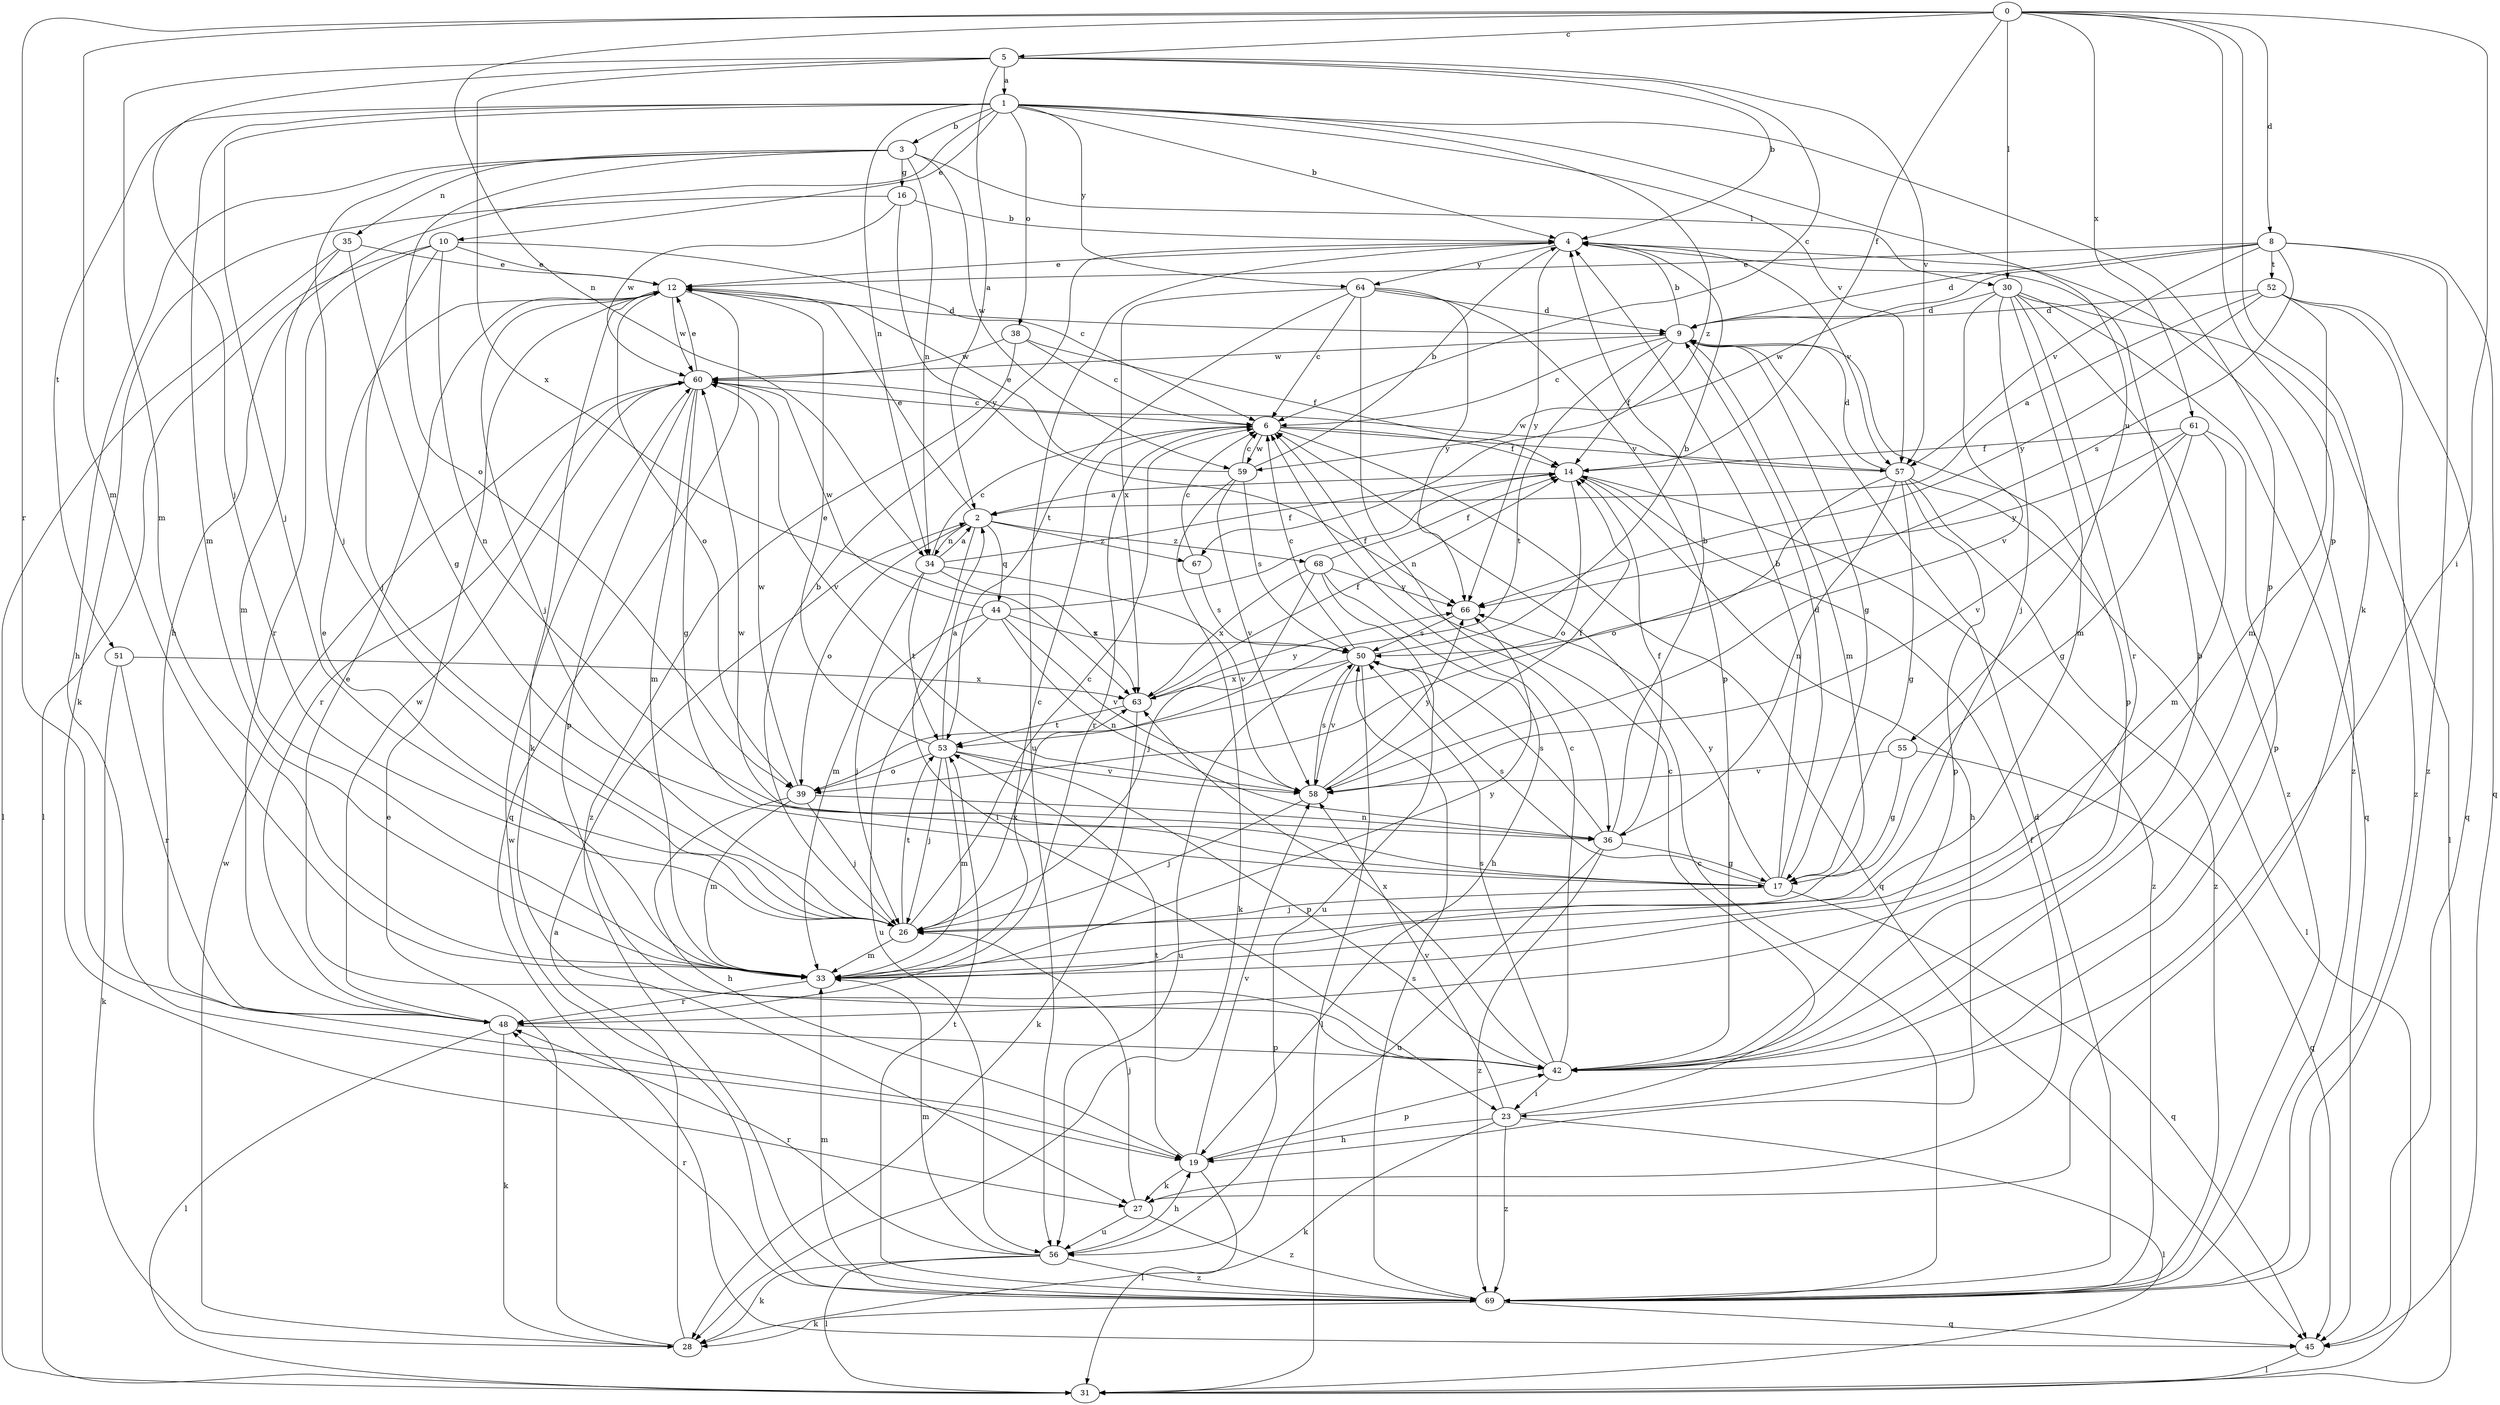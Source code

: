 strict digraph  {
0;
1;
2;
3;
4;
5;
6;
8;
9;
10;
12;
14;
16;
17;
19;
23;
26;
27;
28;
30;
31;
33;
34;
35;
36;
38;
39;
42;
44;
45;
48;
50;
51;
52;
53;
55;
56;
57;
58;
59;
60;
61;
63;
64;
66;
67;
68;
69;
0 -> 5  [label=c];
0 -> 8  [label=d];
0 -> 14  [label=f];
0 -> 23  [label=i];
0 -> 27  [label=k];
0 -> 30  [label=l];
0 -> 33  [label=m];
0 -> 34  [label=n];
0 -> 42  [label=p];
0 -> 48  [label=r];
0 -> 61  [label=x];
1 -> 3  [label=b];
1 -> 4  [label=b];
1 -> 10  [label=e];
1 -> 19  [label=h];
1 -> 26  [label=j];
1 -> 33  [label=m];
1 -> 34  [label=n];
1 -> 38  [label=o];
1 -> 42  [label=p];
1 -> 51  [label=t];
1 -> 55  [label=u];
1 -> 57  [label=v];
1 -> 64  [label=y];
1 -> 67  [label=z];
2 -> 12  [label=e];
2 -> 23  [label=i];
2 -> 34  [label=n];
2 -> 39  [label=o];
2 -> 44  [label=q];
2 -> 67  [label=z];
2 -> 68  [label=z];
3 -> 16  [label=g];
3 -> 19  [label=h];
3 -> 26  [label=j];
3 -> 30  [label=l];
3 -> 34  [label=n];
3 -> 35  [label=n];
3 -> 39  [label=o];
3 -> 59  [label=w];
4 -> 12  [label=e];
4 -> 56  [label=u];
4 -> 57  [label=v];
4 -> 64  [label=y];
4 -> 66  [label=y];
4 -> 69  [label=z];
5 -> 1  [label=a];
5 -> 2  [label=a];
5 -> 4  [label=b];
5 -> 6  [label=c];
5 -> 26  [label=j];
5 -> 33  [label=m];
5 -> 57  [label=v];
5 -> 63  [label=x];
6 -> 14  [label=f];
6 -> 45  [label=q];
6 -> 48  [label=r];
6 -> 57  [label=v];
6 -> 59  [label=w];
8 -> 9  [label=d];
8 -> 12  [label=e];
8 -> 45  [label=q];
8 -> 50  [label=s];
8 -> 52  [label=t];
8 -> 57  [label=v];
8 -> 59  [label=w];
8 -> 69  [label=z];
9 -> 4  [label=b];
9 -> 6  [label=c];
9 -> 14  [label=f];
9 -> 17  [label=g];
9 -> 33  [label=m];
9 -> 42  [label=p];
9 -> 53  [label=t];
9 -> 60  [label=w];
10 -> 6  [label=c];
10 -> 12  [label=e];
10 -> 26  [label=j];
10 -> 31  [label=l];
10 -> 36  [label=n];
10 -> 48  [label=r];
12 -> 9  [label=d];
12 -> 26  [label=j];
12 -> 27  [label=k];
12 -> 39  [label=o];
12 -> 45  [label=q];
12 -> 60  [label=w];
14 -> 2  [label=a];
14 -> 19  [label=h];
14 -> 39  [label=o];
14 -> 69  [label=z];
16 -> 4  [label=b];
16 -> 27  [label=k];
16 -> 60  [label=w];
16 -> 66  [label=y];
17 -> 4  [label=b];
17 -> 9  [label=d];
17 -> 26  [label=j];
17 -> 45  [label=q];
17 -> 50  [label=s];
17 -> 60  [label=w];
17 -> 66  [label=y];
19 -> 27  [label=k];
19 -> 31  [label=l];
19 -> 42  [label=p];
19 -> 53  [label=t];
19 -> 58  [label=v];
23 -> 6  [label=c];
23 -> 19  [label=h];
23 -> 28  [label=k];
23 -> 31  [label=l];
23 -> 58  [label=v];
23 -> 69  [label=z];
26 -> 4  [label=b];
26 -> 6  [label=c];
26 -> 33  [label=m];
26 -> 53  [label=t];
26 -> 63  [label=x];
27 -> 14  [label=f];
27 -> 26  [label=j];
27 -> 56  [label=u];
27 -> 69  [label=z];
28 -> 2  [label=a];
28 -> 12  [label=e];
28 -> 60  [label=w];
30 -> 9  [label=d];
30 -> 26  [label=j];
30 -> 31  [label=l];
30 -> 33  [label=m];
30 -> 45  [label=q];
30 -> 48  [label=r];
30 -> 58  [label=v];
30 -> 69  [label=z];
33 -> 6  [label=c];
33 -> 12  [label=e];
33 -> 48  [label=r];
33 -> 66  [label=y];
34 -> 2  [label=a];
34 -> 6  [label=c];
34 -> 14  [label=f];
34 -> 33  [label=m];
34 -> 53  [label=t];
34 -> 58  [label=v];
34 -> 63  [label=x];
35 -> 12  [label=e];
35 -> 17  [label=g];
35 -> 31  [label=l];
35 -> 33  [label=m];
36 -> 4  [label=b];
36 -> 14  [label=f];
36 -> 17  [label=g];
36 -> 50  [label=s];
36 -> 56  [label=u];
36 -> 69  [label=z];
38 -> 6  [label=c];
38 -> 14  [label=f];
38 -> 60  [label=w];
38 -> 69  [label=z];
39 -> 19  [label=h];
39 -> 26  [label=j];
39 -> 33  [label=m];
39 -> 36  [label=n];
39 -> 60  [label=w];
42 -> 4  [label=b];
42 -> 6  [label=c];
42 -> 12  [label=e];
42 -> 23  [label=i];
42 -> 50  [label=s];
42 -> 63  [label=x];
44 -> 14  [label=f];
44 -> 26  [label=j];
44 -> 36  [label=n];
44 -> 50  [label=s];
44 -> 56  [label=u];
44 -> 58  [label=v];
44 -> 60  [label=w];
45 -> 31  [label=l];
48 -> 28  [label=k];
48 -> 31  [label=l];
48 -> 42  [label=p];
48 -> 60  [label=w];
50 -> 4  [label=b];
50 -> 6  [label=c];
50 -> 31  [label=l];
50 -> 56  [label=u];
50 -> 58  [label=v];
50 -> 63  [label=x];
51 -> 28  [label=k];
51 -> 48  [label=r];
51 -> 63  [label=x];
52 -> 2  [label=a];
52 -> 9  [label=d];
52 -> 33  [label=m];
52 -> 45  [label=q];
52 -> 66  [label=y];
52 -> 69  [label=z];
53 -> 2  [label=a];
53 -> 12  [label=e];
53 -> 26  [label=j];
53 -> 33  [label=m];
53 -> 39  [label=o];
53 -> 42  [label=p];
53 -> 58  [label=v];
55 -> 17  [label=g];
55 -> 45  [label=q];
55 -> 58  [label=v];
56 -> 19  [label=h];
56 -> 28  [label=k];
56 -> 31  [label=l];
56 -> 33  [label=m];
56 -> 48  [label=r];
56 -> 69  [label=z];
57 -> 9  [label=d];
57 -> 17  [label=g];
57 -> 31  [label=l];
57 -> 36  [label=n];
57 -> 39  [label=o];
57 -> 42  [label=p];
57 -> 60  [label=w];
57 -> 69  [label=z];
58 -> 14  [label=f];
58 -> 26  [label=j];
58 -> 50  [label=s];
58 -> 66  [label=y];
59 -> 4  [label=b];
59 -> 6  [label=c];
59 -> 12  [label=e];
59 -> 28  [label=k];
59 -> 50  [label=s];
59 -> 58  [label=v];
60 -> 6  [label=c];
60 -> 12  [label=e];
60 -> 17  [label=g];
60 -> 33  [label=m];
60 -> 42  [label=p];
60 -> 48  [label=r];
60 -> 58  [label=v];
61 -> 14  [label=f];
61 -> 17  [label=g];
61 -> 33  [label=m];
61 -> 42  [label=p];
61 -> 58  [label=v];
61 -> 66  [label=y];
63 -> 14  [label=f];
63 -> 28  [label=k];
63 -> 53  [label=t];
63 -> 66  [label=y];
64 -> 6  [label=c];
64 -> 9  [label=d];
64 -> 36  [label=n];
64 -> 42  [label=p];
64 -> 53  [label=t];
64 -> 63  [label=x];
64 -> 66  [label=y];
66 -> 50  [label=s];
67 -> 6  [label=c];
67 -> 50  [label=s];
68 -> 14  [label=f];
68 -> 19  [label=h];
68 -> 26  [label=j];
68 -> 56  [label=u];
68 -> 63  [label=x];
68 -> 66  [label=y];
69 -> 6  [label=c];
69 -> 9  [label=d];
69 -> 28  [label=k];
69 -> 33  [label=m];
69 -> 45  [label=q];
69 -> 48  [label=r];
69 -> 50  [label=s];
69 -> 53  [label=t];
69 -> 60  [label=w];
}
